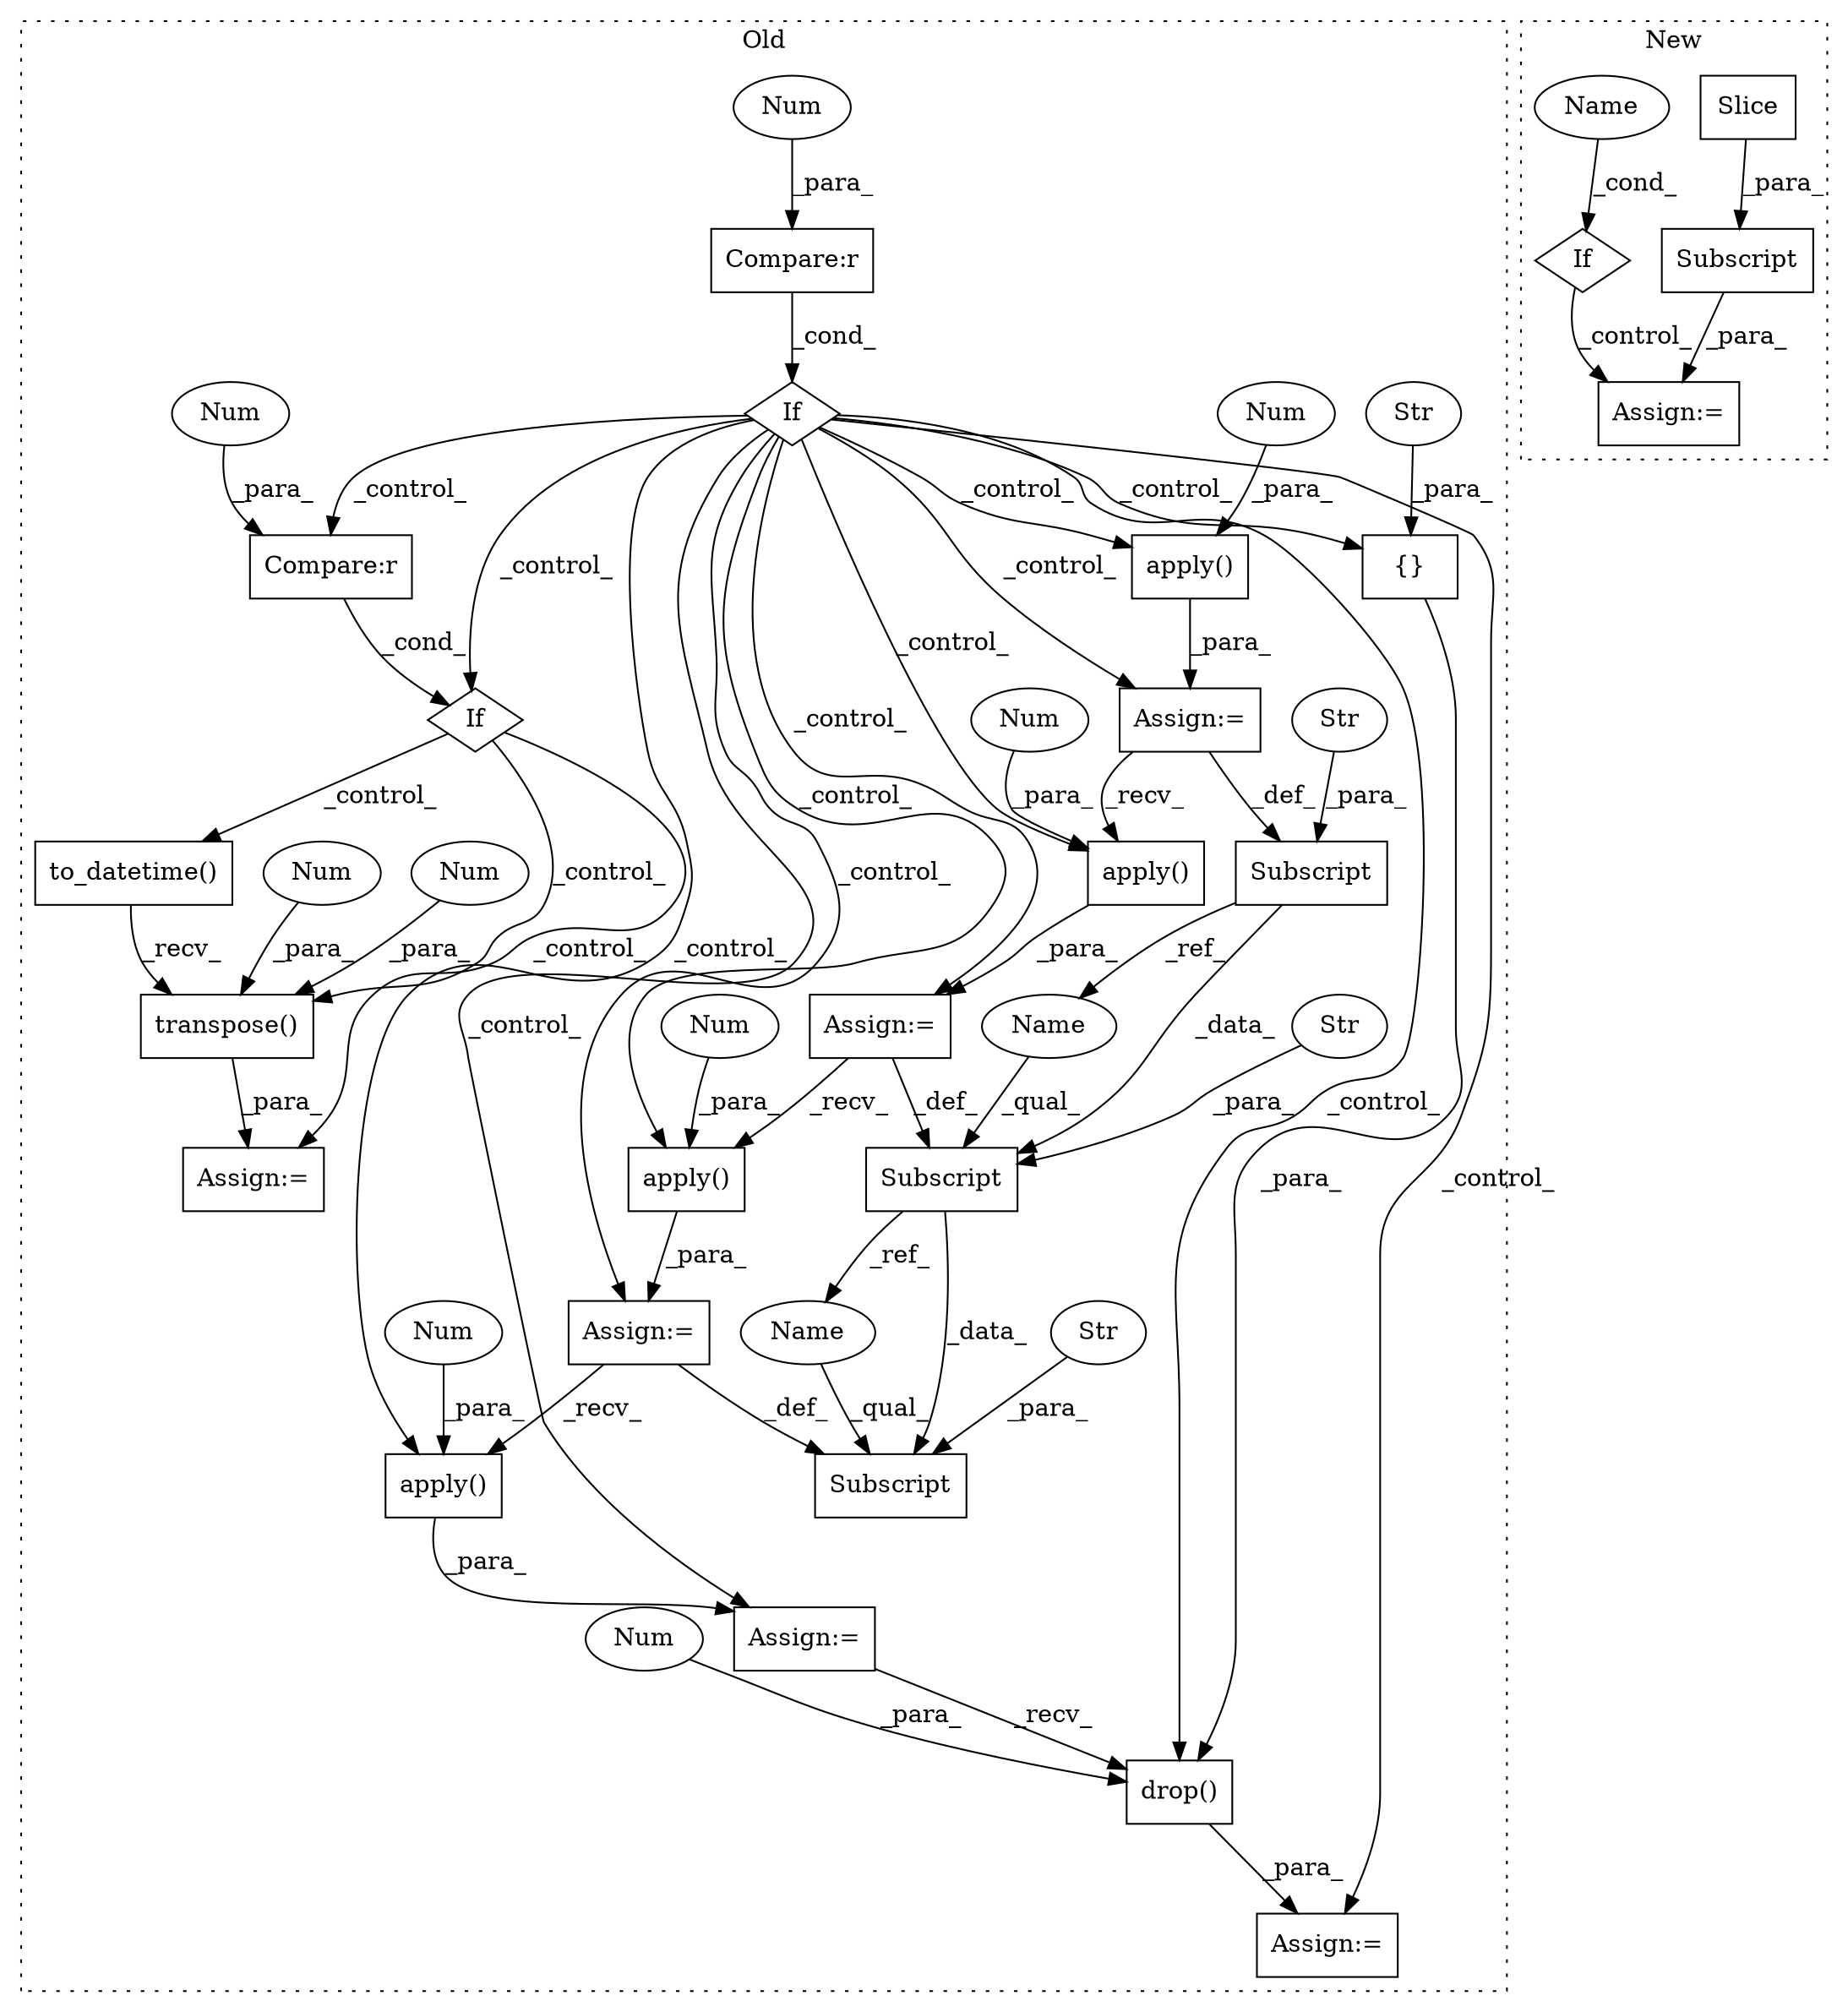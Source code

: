 digraph G {
subgraph cluster0 {
1 [label="apply()" a="75" s="2394,2440" l="20,1" shape="box"];
3 [label="Assign:=" a="68" s="2538" l="3" shape="box"];
5 [label="If" a="96" s="2192" l="3" shape="diamond"];
8 [label="{}" a="59" s="2555,2562" l="1,0" shape="box"];
9 [label="If" a="96" s="2587" l="0" shape="diamond"];
10 [label="Subscript" a="63" s="2372,0" l="19,0" shape="box"];
11 [label="Str" a="66" s="2381" l="9" shape="ellipse"];
12 [label="Subscript" a="63" s="2300,0" l="15,0" shape="box"];
13 [label="Str" a="66" s="2309" l="5" shape="ellipse"];
14 [label="Subscript" a="63" s="2224,0" l="17,0" shape="box"];
15 [label="Str" a="66" s="2556" l="6" shape="ellipse"];
16 [label="Str" a="66" s="2233" l="7" shape="ellipse"];
17 [label="Num" a="76" s="2439" l="1" shape="ellipse"];
18 [label="to_datetime()" a="75" s="2643,2681" l="15,1" shape="box"];
19 [label="Compare:r" a="40" s="2195" l="15" shape="box"];
20 [label="Num" a="76" s="2209" l="1" shape="ellipse"];
21 [label="Compare:r" a="40" s="2587" l="15" shape="box"];
23 [label="transpose()" a="75" s="2725,2749" l="21,1" shape="box"];
24 [label="Num" a="76" s="2746" l="1" shape="ellipse"];
25 [label="Num" a="76" s="2601" l="1" shape="ellipse"];
26 [label="Num" a="76" s="2748" l="1" shape="ellipse"];
27 [label="Assign:=" a="68" s="2391" l="3" shape="box"];
28 [label="Assign:=" a="68" s="2722" l="3" shape="box"];
29 [label="drop()" a="75" s="2541,2565" l="14,1" shape="box"];
30 [label="Num" a="76" s="2564" l="1" shape="ellipse"];
31 [label="apply()" a="75" s="2244,2286" l="20,1" shape="box"];
32 [label="Num" a="76" s="2285" l="1" shape="ellipse"];
33 [label="apply()" a="75" s="2318,2358" l="20,1" shape="box"];
34 [label="Num" a="76" s="2357" l="1" shape="ellipse"];
35 [label="apply()" a="75" s="2473,2514" l="20,1" shape="box"];
36 [label="Num" a="76" s="2513" l="1" shape="ellipse"];
37 [label="Assign:=" a="68" s="2315" l="3" shape="box"];
38 [label="Assign:=" a="68" s="2241" l="3" shape="box"];
39 [label="Assign:=" a="68" s="2470" l="3" shape="box"];
40 [label="Name" a="87" s="2300" l="8" shape="ellipse"];
41 [label="Name" a="87" s="2372" l="8" shape="ellipse"];
label = "Old";
style="dotted";
}
subgraph cluster1 {
2 [label="Subscript" a="63" s="2450,0" l="31,0" shape="box"];
4 [label="Assign:=" a="68" s="2447" l="3" shape="box"];
6 [label="Slice" a="80" s="2465" l="15" shape="box"];
7 [label="If" a="96" s="2407" l="3" shape="diamond"];
22 [label="Name" a="87" s="2410" l="12" shape="ellipse"];
label = "New";
style="dotted";
}
1 -> 27 [label="_para_"];
2 -> 4 [label="_para_"];
5 -> 37 [label="_control_"];
5 -> 33 [label="_control_"];
5 -> 21 [label="_control_"];
5 -> 35 [label="_control_"];
5 -> 31 [label="_control_"];
5 -> 1 [label="_control_"];
5 -> 29 [label="_control_"];
5 -> 8 [label="_control_"];
5 -> 38 [label="_control_"];
5 -> 27 [label="_control_"];
5 -> 9 [label="_control_"];
5 -> 3 [label="_control_"];
5 -> 39 [label="_control_"];
6 -> 2 [label="_para_"];
7 -> 4 [label="_control_"];
8 -> 29 [label="_para_"];
9 -> 28 [label="_control_"];
9 -> 18 [label="_control_"];
9 -> 23 [label="_control_"];
11 -> 10 [label="_para_"];
12 -> 41 [label="_ref_"];
12 -> 10 [label="_data_"];
13 -> 12 [label="_para_"];
14 -> 12 [label="_data_"];
14 -> 40 [label="_ref_"];
15 -> 8 [label="_para_"];
16 -> 14 [label="_para_"];
17 -> 1 [label="_para_"];
18 -> 23 [label="_recv_"];
19 -> 5 [label="_cond_"];
20 -> 19 [label="_para_"];
21 -> 9 [label="_cond_"];
22 -> 7 [label="_cond_"];
23 -> 28 [label="_para_"];
24 -> 23 [label="_para_"];
25 -> 21 [label="_para_"];
26 -> 23 [label="_para_"];
27 -> 35 [label="_recv_"];
27 -> 10 [label="_def_"];
29 -> 3 [label="_para_"];
30 -> 29 [label="_para_"];
31 -> 38 [label="_para_"];
32 -> 31 [label="_para_"];
33 -> 37 [label="_para_"];
34 -> 33 [label="_para_"];
35 -> 39 [label="_para_"];
36 -> 35 [label="_para_"];
37 -> 12 [label="_def_"];
37 -> 1 [label="_recv_"];
38 -> 14 [label="_def_"];
38 -> 33 [label="_recv_"];
39 -> 29 [label="_recv_"];
40 -> 12 [label="_qual_"];
41 -> 10 [label="_qual_"];
}